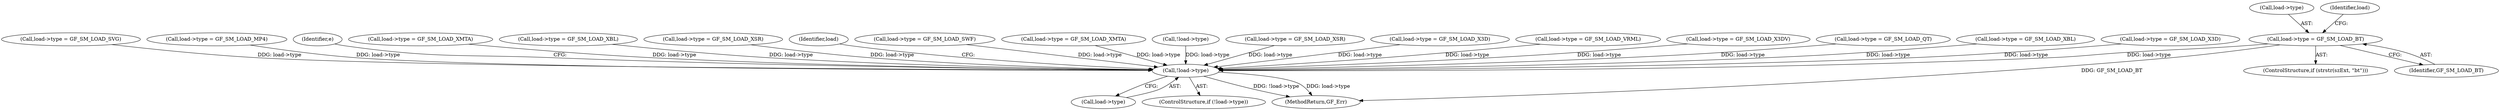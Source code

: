 digraph "0_gpac_35ab4475a7df9b2a4bcab235e379c0c3ec543658_4@pointer" {
"1000207" [label="(Call,load->type = GF_SM_LOAD_BT)"];
"1000370" [label="(Call,!load->type)"];
"1000281" [label="(Call,load->type = GF_SM_LOAD_SVG)"];
"1000123" [label="(Call,load->type = GF_SM_LOAD_MP4)"];
"1000375" [label="(Identifier,e)"];
"1000241" [label="(Call,load->type = GF_SM_LOAD_XMTA)"];
"1000301" [label="(Call,load->type = GF_SM_LOAD_XBL)"];
"1000371" [label="(Call,load->type)"];
"1000291" [label="(Call,load->type = GF_SM_LOAD_XSR)"];
"1000369" [label="(ControlStructure,if (!load->type))"];
"1000207" [label="(Call,load->type = GF_SM_LOAD_BT)"];
"1000379" [label="(Identifier,load)"];
"1000446" [label="(MethodReturn,GF_Err)"];
"1000261" [label="(Call,load->type = GF_SM_LOAD_SWF)"];
"1000340" [label="(Call,load->type = GF_SM_LOAD_XMTA)"];
"1000113" [label="(Call,!load->type)"];
"1000329" [label="(Call,load->type = GF_SM_LOAD_XSR)"];
"1000251" [label="(Call,load->type = GF_SM_LOAD_X3D)"];
"1000208" [label="(Call,load->type)"];
"1000370" [label="(Call,!load->type)"];
"1000217" [label="(Call,load->type = GF_SM_LOAD_VRML)"];
"1000227" [label="(Call,load->type = GF_SM_LOAD_X3DV)"];
"1000203" [label="(ControlStructure,if (strstr(szExt, \"bt\")))"];
"1000271" [label="(Call,load->type = GF_SM_LOAD_QT)"];
"1000211" [label="(Identifier,GF_SM_LOAD_BT)"];
"1000362" [label="(Call,load->type = GF_SM_LOAD_XBL)"];
"1000372" [label="(Identifier,load)"];
"1000351" [label="(Call,load->type = GF_SM_LOAD_X3D)"];
"1000207" -> "1000203"  [label="AST: "];
"1000207" -> "1000211"  [label="CFG: "];
"1000208" -> "1000207"  [label="AST: "];
"1000211" -> "1000207"  [label="AST: "];
"1000372" -> "1000207"  [label="CFG: "];
"1000207" -> "1000446"  [label="DDG: GF_SM_LOAD_BT"];
"1000207" -> "1000370"  [label="DDG: load->type"];
"1000370" -> "1000369"  [label="AST: "];
"1000370" -> "1000371"  [label="CFG: "];
"1000371" -> "1000370"  [label="AST: "];
"1000375" -> "1000370"  [label="CFG: "];
"1000379" -> "1000370"  [label="CFG: "];
"1000370" -> "1000446"  [label="DDG: !load->type"];
"1000370" -> "1000446"  [label="DDG: load->type"];
"1000251" -> "1000370"  [label="DDG: load->type"];
"1000217" -> "1000370"  [label="DDG: load->type"];
"1000261" -> "1000370"  [label="DDG: load->type"];
"1000241" -> "1000370"  [label="DDG: load->type"];
"1000351" -> "1000370"  [label="DDG: load->type"];
"1000271" -> "1000370"  [label="DDG: load->type"];
"1000340" -> "1000370"  [label="DDG: load->type"];
"1000291" -> "1000370"  [label="DDG: load->type"];
"1000281" -> "1000370"  [label="DDG: load->type"];
"1000113" -> "1000370"  [label="DDG: load->type"];
"1000227" -> "1000370"  [label="DDG: load->type"];
"1000301" -> "1000370"  [label="DDG: load->type"];
"1000329" -> "1000370"  [label="DDG: load->type"];
"1000362" -> "1000370"  [label="DDG: load->type"];
"1000123" -> "1000370"  [label="DDG: load->type"];
}

